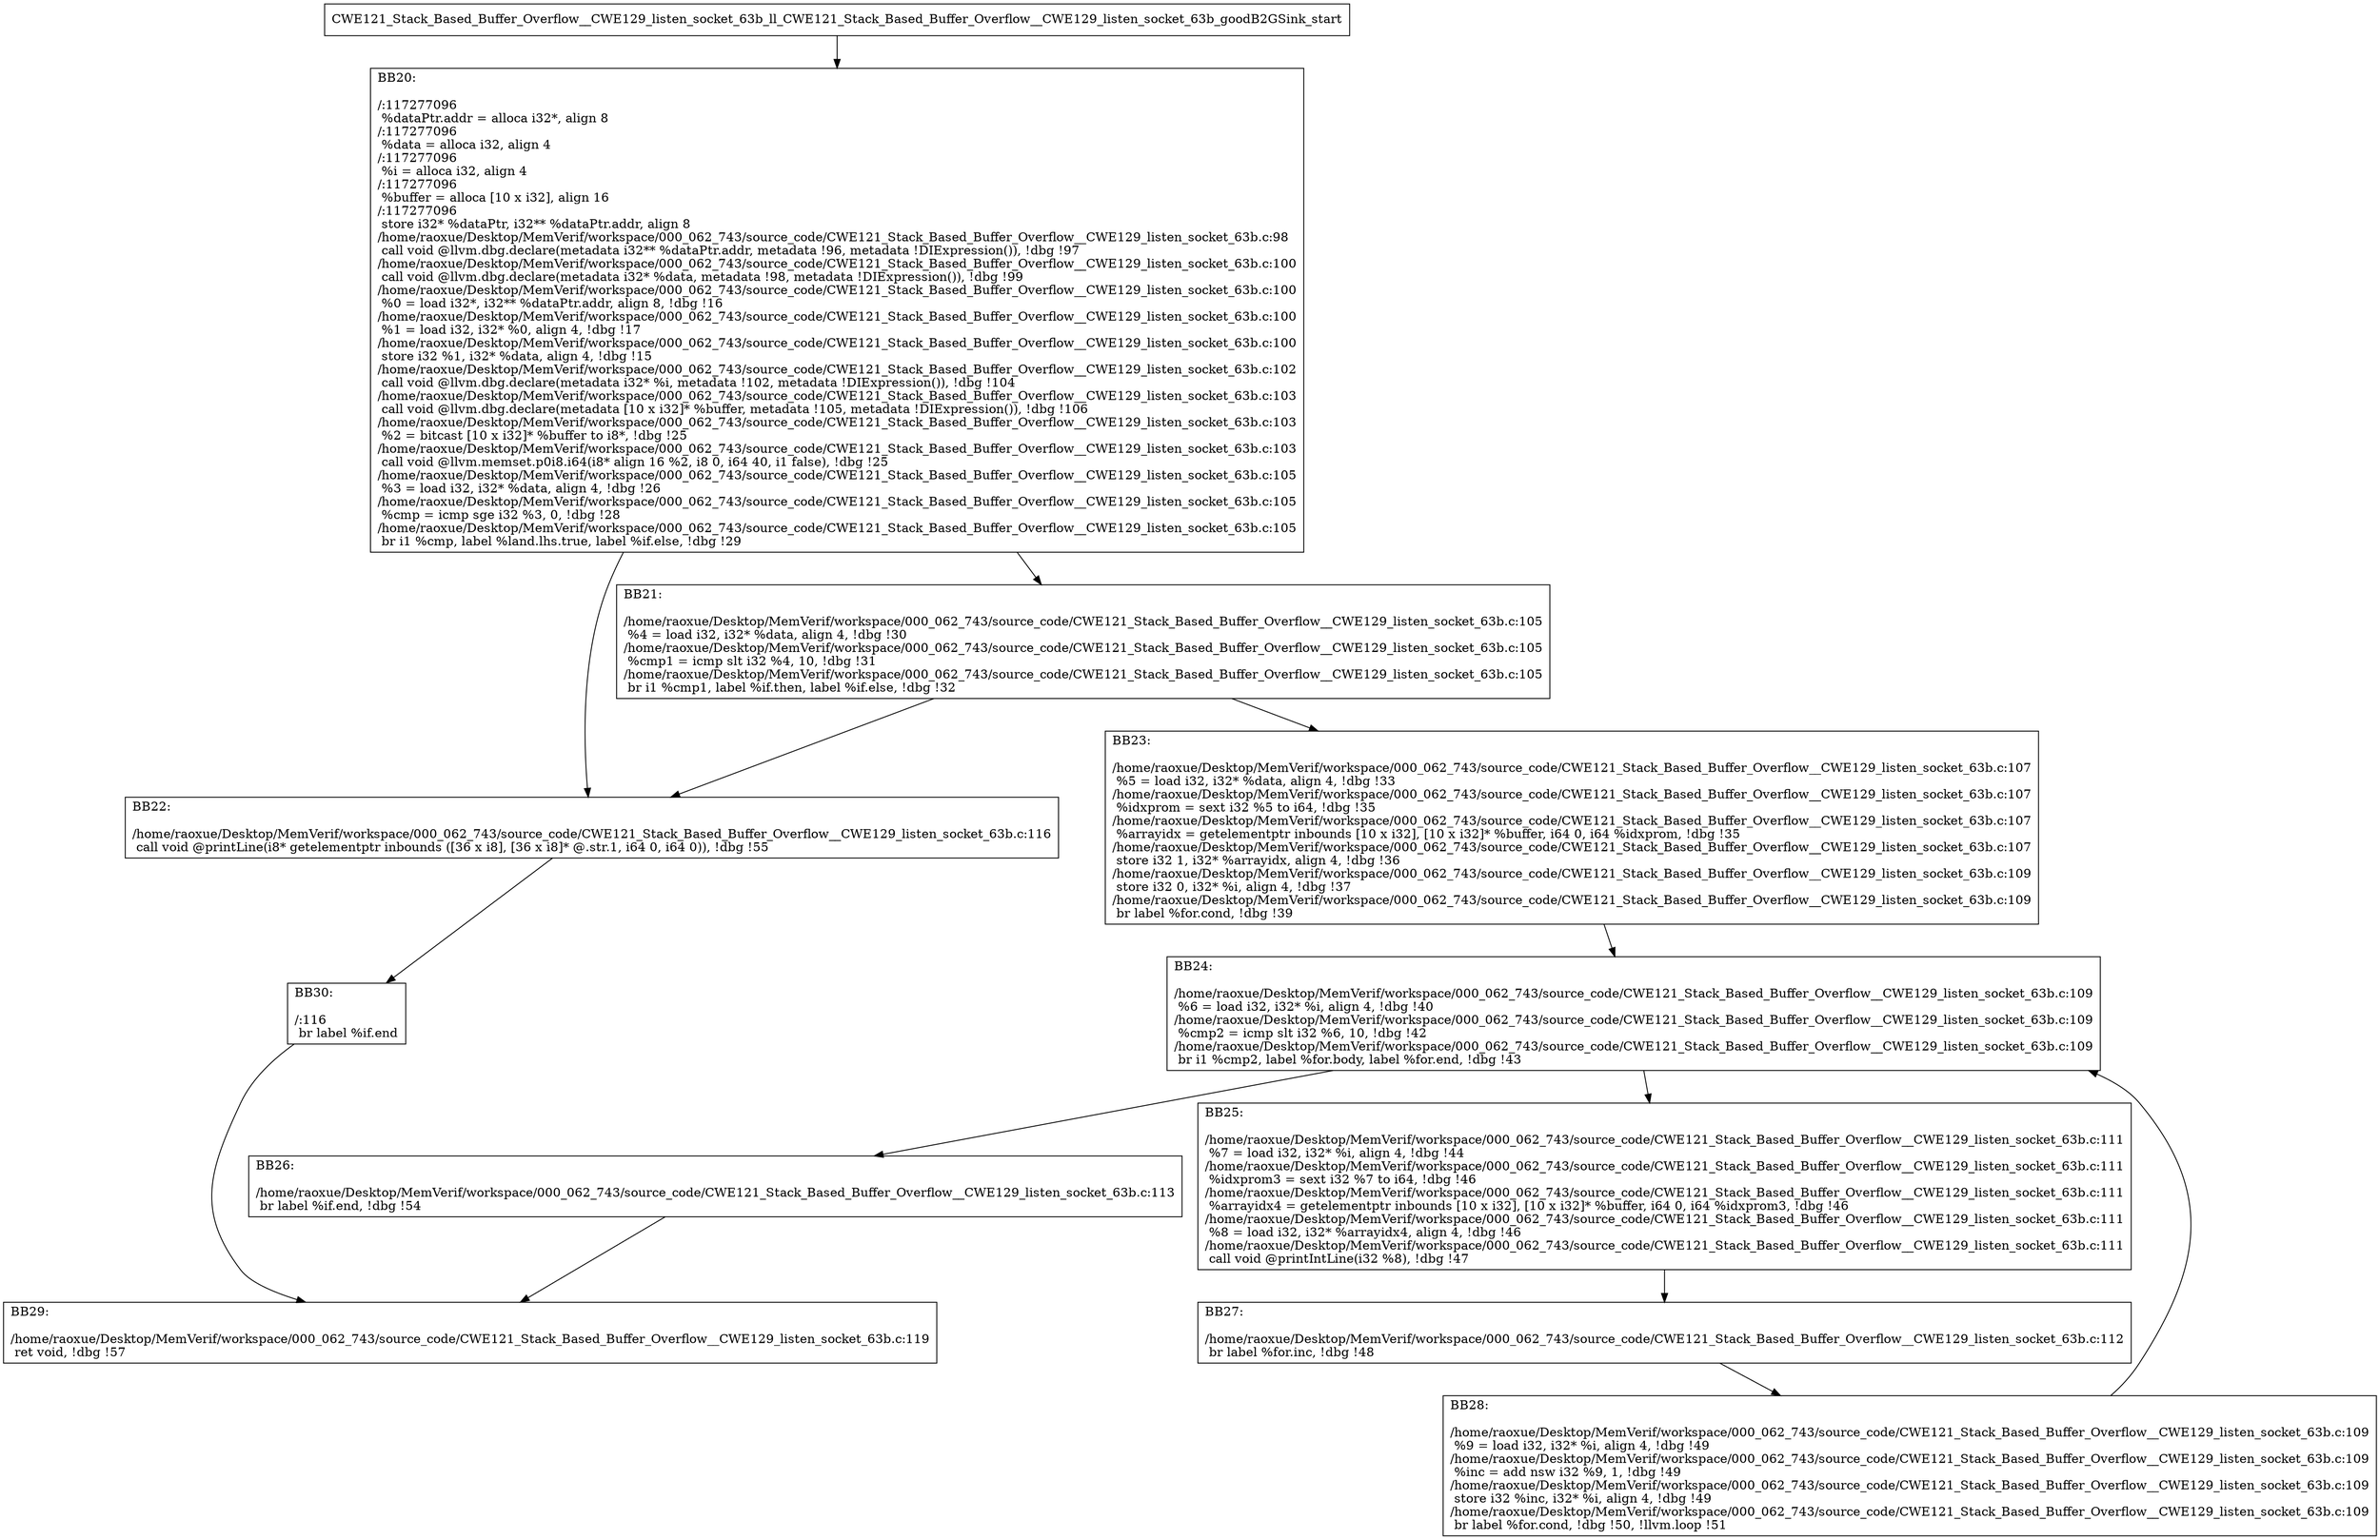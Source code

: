 digraph "CFG for'CWE121_Stack_Based_Buffer_Overflow__CWE129_listen_socket_63b_ll_CWE121_Stack_Based_Buffer_Overflow__CWE129_listen_socket_63b_goodB2GSink' function" {
	BBCWE121_Stack_Based_Buffer_Overflow__CWE129_listen_socket_63b_ll_CWE121_Stack_Based_Buffer_Overflow__CWE129_listen_socket_63b_goodB2GSink_start[shape=record,label="{CWE121_Stack_Based_Buffer_Overflow__CWE129_listen_socket_63b_ll_CWE121_Stack_Based_Buffer_Overflow__CWE129_listen_socket_63b_goodB2GSink_start}"];
	BBCWE121_Stack_Based_Buffer_Overflow__CWE129_listen_socket_63b_ll_CWE121_Stack_Based_Buffer_Overflow__CWE129_listen_socket_63b_goodB2GSink_start-> CWE121_Stack_Based_Buffer_Overflow__CWE129_listen_socket_63b_ll_CWE121_Stack_Based_Buffer_Overflow__CWE129_listen_socket_63b_goodB2GSinkBB20;
	CWE121_Stack_Based_Buffer_Overflow__CWE129_listen_socket_63b_ll_CWE121_Stack_Based_Buffer_Overflow__CWE129_listen_socket_63b_goodB2GSinkBB20 [shape=record, label="{BB20:\l\l/:117277096\l
  %dataPtr.addr = alloca i32*, align 8\l
/:117277096\l
  %data = alloca i32, align 4\l
/:117277096\l
  %i = alloca i32, align 4\l
/:117277096\l
  %buffer = alloca [10 x i32], align 16\l
/:117277096\l
  store i32* %dataPtr, i32** %dataPtr.addr, align 8\l
/home/raoxue/Desktop/MemVerif/workspace/000_062_743/source_code/CWE121_Stack_Based_Buffer_Overflow__CWE129_listen_socket_63b.c:98\l
  call void @llvm.dbg.declare(metadata i32** %dataPtr.addr, metadata !96, metadata !DIExpression()), !dbg !97\l
/home/raoxue/Desktop/MemVerif/workspace/000_062_743/source_code/CWE121_Stack_Based_Buffer_Overflow__CWE129_listen_socket_63b.c:100\l
  call void @llvm.dbg.declare(metadata i32* %data, metadata !98, metadata !DIExpression()), !dbg !99\l
/home/raoxue/Desktop/MemVerif/workspace/000_062_743/source_code/CWE121_Stack_Based_Buffer_Overflow__CWE129_listen_socket_63b.c:100\l
  %0 = load i32*, i32** %dataPtr.addr, align 8, !dbg !16\l
/home/raoxue/Desktop/MemVerif/workspace/000_062_743/source_code/CWE121_Stack_Based_Buffer_Overflow__CWE129_listen_socket_63b.c:100\l
  %1 = load i32, i32* %0, align 4, !dbg !17\l
/home/raoxue/Desktop/MemVerif/workspace/000_062_743/source_code/CWE121_Stack_Based_Buffer_Overflow__CWE129_listen_socket_63b.c:100\l
  store i32 %1, i32* %data, align 4, !dbg !15\l
/home/raoxue/Desktop/MemVerif/workspace/000_062_743/source_code/CWE121_Stack_Based_Buffer_Overflow__CWE129_listen_socket_63b.c:102\l
  call void @llvm.dbg.declare(metadata i32* %i, metadata !102, metadata !DIExpression()), !dbg !104\l
/home/raoxue/Desktop/MemVerif/workspace/000_062_743/source_code/CWE121_Stack_Based_Buffer_Overflow__CWE129_listen_socket_63b.c:103\l
  call void @llvm.dbg.declare(metadata [10 x i32]* %buffer, metadata !105, metadata !DIExpression()), !dbg !106\l
/home/raoxue/Desktop/MemVerif/workspace/000_062_743/source_code/CWE121_Stack_Based_Buffer_Overflow__CWE129_listen_socket_63b.c:103\l
  %2 = bitcast [10 x i32]* %buffer to i8*, !dbg !25\l
/home/raoxue/Desktop/MemVerif/workspace/000_062_743/source_code/CWE121_Stack_Based_Buffer_Overflow__CWE129_listen_socket_63b.c:103\l
  call void @llvm.memset.p0i8.i64(i8* align 16 %2, i8 0, i64 40, i1 false), !dbg !25\l
/home/raoxue/Desktop/MemVerif/workspace/000_062_743/source_code/CWE121_Stack_Based_Buffer_Overflow__CWE129_listen_socket_63b.c:105\l
  %3 = load i32, i32* %data, align 4, !dbg !26\l
/home/raoxue/Desktop/MemVerif/workspace/000_062_743/source_code/CWE121_Stack_Based_Buffer_Overflow__CWE129_listen_socket_63b.c:105\l
  %cmp = icmp sge i32 %3, 0, !dbg !28\l
/home/raoxue/Desktop/MemVerif/workspace/000_062_743/source_code/CWE121_Stack_Based_Buffer_Overflow__CWE129_listen_socket_63b.c:105\l
  br i1 %cmp, label %land.lhs.true, label %if.else, !dbg !29\l
}"];
	CWE121_Stack_Based_Buffer_Overflow__CWE129_listen_socket_63b_ll_CWE121_Stack_Based_Buffer_Overflow__CWE129_listen_socket_63b_goodB2GSinkBB20-> CWE121_Stack_Based_Buffer_Overflow__CWE129_listen_socket_63b_ll_CWE121_Stack_Based_Buffer_Overflow__CWE129_listen_socket_63b_goodB2GSinkBB21;
	CWE121_Stack_Based_Buffer_Overflow__CWE129_listen_socket_63b_ll_CWE121_Stack_Based_Buffer_Overflow__CWE129_listen_socket_63b_goodB2GSinkBB20-> CWE121_Stack_Based_Buffer_Overflow__CWE129_listen_socket_63b_ll_CWE121_Stack_Based_Buffer_Overflow__CWE129_listen_socket_63b_goodB2GSinkBB22;
	CWE121_Stack_Based_Buffer_Overflow__CWE129_listen_socket_63b_ll_CWE121_Stack_Based_Buffer_Overflow__CWE129_listen_socket_63b_goodB2GSinkBB21 [shape=record, label="{BB21:\l\l/home/raoxue/Desktop/MemVerif/workspace/000_062_743/source_code/CWE121_Stack_Based_Buffer_Overflow__CWE129_listen_socket_63b.c:105\l
  %4 = load i32, i32* %data, align 4, !dbg !30\l
/home/raoxue/Desktop/MemVerif/workspace/000_062_743/source_code/CWE121_Stack_Based_Buffer_Overflow__CWE129_listen_socket_63b.c:105\l
  %cmp1 = icmp slt i32 %4, 10, !dbg !31\l
/home/raoxue/Desktop/MemVerif/workspace/000_062_743/source_code/CWE121_Stack_Based_Buffer_Overflow__CWE129_listen_socket_63b.c:105\l
  br i1 %cmp1, label %if.then, label %if.else, !dbg !32\l
}"];
	CWE121_Stack_Based_Buffer_Overflow__CWE129_listen_socket_63b_ll_CWE121_Stack_Based_Buffer_Overflow__CWE129_listen_socket_63b_goodB2GSinkBB21-> CWE121_Stack_Based_Buffer_Overflow__CWE129_listen_socket_63b_ll_CWE121_Stack_Based_Buffer_Overflow__CWE129_listen_socket_63b_goodB2GSinkBB23;
	CWE121_Stack_Based_Buffer_Overflow__CWE129_listen_socket_63b_ll_CWE121_Stack_Based_Buffer_Overflow__CWE129_listen_socket_63b_goodB2GSinkBB21-> CWE121_Stack_Based_Buffer_Overflow__CWE129_listen_socket_63b_ll_CWE121_Stack_Based_Buffer_Overflow__CWE129_listen_socket_63b_goodB2GSinkBB22;
	CWE121_Stack_Based_Buffer_Overflow__CWE129_listen_socket_63b_ll_CWE121_Stack_Based_Buffer_Overflow__CWE129_listen_socket_63b_goodB2GSinkBB23 [shape=record, label="{BB23:\l\l/home/raoxue/Desktop/MemVerif/workspace/000_062_743/source_code/CWE121_Stack_Based_Buffer_Overflow__CWE129_listen_socket_63b.c:107\l
  %5 = load i32, i32* %data, align 4, !dbg !33\l
/home/raoxue/Desktop/MemVerif/workspace/000_062_743/source_code/CWE121_Stack_Based_Buffer_Overflow__CWE129_listen_socket_63b.c:107\l
  %idxprom = sext i32 %5 to i64, !dbg !35\l
/home/raoxue/Desktop/MemVerif/workspace/000_062_743/source_code/CWE121_Stack_Based_Buffer_Overflow__CWE129_listen_socket_63b.c:107\l
  %arrayidx = getelementptr inbounds [10 x i32], [10 x i32]* %buffer, i64 0, i64 %idxprom, !dbg !35\l
/home/raoxue/Desktop/MemVerif/workspace/000_062_743/source_code/CWE121_Stack_Based_Buffer_Overflow__CWE129_listen_socket_63b.c:107\l
  store i32 1, i32* %arrayidx, align 4, !dbg !36\l
/home/raoxue/Desktop/MemVerif/workspace/000_062_743/source_code/CWE121_Stack_Based_Buffer_Overflow__CWE129_listen_socket_63b.c:109\l
  store i32 0, i32* %i, align 4, !dbg !37\l
/home/raoxue/Desktop/MemVerif/workspace/000_062_743/source_code/CWE121_Stack_Based_Buffer_Overflow__CWE129_listen_socket_63b.c:109\l
  br label %for.cond, !dbg !39\l
}"];
	CWE121_Stack_Based_Buffer_Overflow__CWE129_listen_socket_63b_ll_CWE121_Stack_Based_Buffer_Overflow__CWE129_listen_socket_63b_goodB2GSinkBB23-> CWE121_Stack_Based_Buffer_Overflow__CWE129_listen_socket_63b_ll_CWE121_Stack_Based_Buffer_Overflow__CWE129_listen_socket_63b_goodB2GSinkBB24;
	CWE121_Stack_Based_Buffer_Overflow__CWE129_listen_socket_63b_ll_CWE121_Stack_Based_Buffer_Overflow__CWE129_listen_socket_63b_goodB2GSinkBB24 [shape=record, label="{BB24:\l\l/home/raoxue/Desktop/MemVerif/workspace/000_062_743/source_code/CWE121_Stack_Based_Buffer_Overflow__CWE129_listen_socket_63b.c:109\l
  %6 = load i32, i32* %i, align 4, !dbg !40\l
/home/raoxue/Desktop/MemVerif/workspace/000_062_743/source_code/CWE121_Stack_Based_Buffer_Overflow__CWE129_listen_socket_63b.c:109\l
  %cmp2 = icmp slt i32 %6, 10, !dbg !42\l
/home/raoxue/Desktop/MemVerif/workspace/000_062_743/source_code/CWE121_Stack_Based_Buffer_Overflow__CWE129_listen_socket_63b.c:109\l
  br i1 %cmp2, label %for.body, label %for.end, !dbg !43\l
}"];
	CWE121_Stack_Based_Buffer_Overflow__CWE129_listen_socket_63b_ll_CWE121_Stack_Based_Buffer_Overflow__CWE129_listen_socket_63b_goodB2GSinkBB24-> CWE121_Stack_Based_Buffer_Overflow__CWE129_listen_socket_63b_ll_CWE121_Stack_Based_Buffer_Overflow__CWE129_listen_socket_63b_goodB2GSinkBB25;
	CWE121_Stack_Based_Buffer_Overflow__CWE129_listen_socket_63b_ll_CWE121_Stack_Based_Buffer_Overflow__CWE129_listen_socket_63b_goodB2GSinkBB24-> CWE121_Stack_Based_Buffer_Overflow__CWE129_listen_socket_63b_ll_CWE121_Stack_Based_Buffer_Overflow__CWE129_listen_socket_63b_goodB2GSinkBB26;
	CWE121_Stack_Based_Buffer_Overflow__CWE129_listen_socket_63b_ll_CWE121_Stack_Based_Buffer_Overflow__CWE129_listen_socket_63b_goodB2GSinkBB25 [shape=record, label="{BB25:\l\l/home/raoxue/Desktop/MemVerif/workspace/000_062_743/source_code/CWE121_Stack_Based_Buffer_Overflow__CWE129_listen_socket_63b.c:111\l
  %7 = load i32, i32* %i, align 4, !dbg !44\l
/home/raoxue/Desktop/MemVerif/workspace/000_062_743/source_code/CWE121_Stack_Based_Buffer_Overflow__CWE129_listen_socket_63b.c:111\l
  %idxprom3 = sext i32 %7 to i64, !dbg !46\l
/home/raoxue/Desktop/MemVerif/workspace/000_062_743/source_code/CWE121_Stack_Based_Buffer_Overflow__CWE129_listen_socket_63b.c:111\l
  %arrayidx4 = getelementptr inbounds [10 x i32], [10 x i32]* %buffer, i64 0, i64 %idxprom3, !dbg !46\l
/home/raoxue/Desktop/MemVerif/workspace/000_062_743/source_code/CWE121_Stack_Based_Buffer_Overflow__CWE129_listen_socket_63b.c:111\l
  %8 = load i32, i32* %arrayidx4, align 4, !dbg !46\l
/home/raoxue/Desktop/MemVerif/workspace/000_062_743/source_code/CWE121_Stack_Based_Buffer_Overflow__CWE129_listen_socket_63b.c:111\l
  call void @printIntLine(i32 %8), !dbg !47\l
}"];
	CWE121_Stack_Based_Buffer_Overflow__CWE129_listen_socket_63b_ll_CWE121_Stack_Based_Buffer_Overflow__CWE129_listen_socket_63b_goodB2GSinkBB25-> CWE121_Stack_Based_Buffer_Overflow__CWE129_listen_socket_63b_ll_CWE121_Stack_Based_Buffer_Overflow__CWE129_listen_socket_63b_goodB2GSinkBB27;
	CWE121_Stack_Based_Buffer_Overflow__CWE129_listen_socket_63b_ll_CWE121_Stack_Based_Buffer_Overflow__CWE129_listen_socket_63b_goodB2GSinkBB27 [shape=record, label="{BB27:\l\l/home/raoxue/Desktop/MemVerif/workspace/000_062_743/source_code/CWE121_Stack_Based_Buffer_Overflow__CWE129_listen_socket_63b.c:112\l
  br label %for.inc, !dbg !48\l
}"];
	CWE121_Stack_Based_Buffer_Overflow__CWE129_listen_socket_63b_ll_CWE121_Stack_Based_Buffer_Overflow__CWE129_listen_socket_63b_goodB2GSinkBB27-> CWE121_Stack_Based_Buffer_Overflow__CWE129_listen_socket_63b_ll_CWE121_Stack_Based_Buffer_Overflow__CWE129_listen_socket_63b_goodB2GSinkBB28;
	CWE121_Stack_Based_Buffer_Overflow__CWE129_listen_socket_63b_ll_CWE121_Stack_Based_Buffer_Overflow__CWE129_listen_socket_63b_goodB2GSinkBB28 [shape=record, label="{BB28:\l\l/home/raoxue/Desktop/MemVerif/workspace/000_062_743/source_code/CWE121_Stack_Based_Buffer_Overflow__CWE129_listen_socket_63b.c:109\l
  %9 = load i32, i32* %i, align 4, !dbg !49\l
/home/raoxue/Desktop/MemVerif/workspace/000_062_743/source_code/CWE121_Stack_Based_Buffer_Overflow__CWE129_listen_socket_63b.c:109\l
  %inc = add nsw i32 %9, 1, !dbg !49\l
/home/raoxue/Desktop/MemVerif/workspace/000_062_743/source_code/CWE121_Stack_Based_Buffer_Overflow__CWE129_listen_socket_63b.c:109\l
  store i32 %inc, i32* %i, align 4, !dbg !49\l
/home/raoxue/Desktop/MemVerif/workspace/000_062_743/source_code/CWE121_Stack_Based_Buffer_Overflow__CWE129_listen_socket_63b.c:109\l
  br label %for.cond, !dbg !50, !llvm.loop !51\l
}"];
	CWE121_Stack_Based_Buffer_Overflow__CWE129_listen_socket_63b_ll_CWE121_Stack_Based_Buffer_Overflow__CWE129_listen_socket_63b_goodB2GSinkBB28-> CWE121_Stack_Based_Buffer_Overflow__CWE129_listen_socket_63b_ll_CWE121_Stack_Based_Buffer_Overflow__CWE129_listen_socket_63b_goodB2GSinkBB24;
	CWE121_Stack_Based_Buffer_Overflow__CWE129_listen_socket_63b_ll_CWE121_Stack_Based_Buffer_Overflow__CWE129_listen_socket_63b_goodB2GSinkBB26 [shape=record, label="{BB26:\l\l/home/raoxue/Desktop/MemVerif/workspace/000_062_743/source_code/CWE121_Stack_Based_Buffer_Overflow__CWE129_listen_socket_63b.c:113\l
  br label %if.end, !dbg !54\l
}"];
	CWE121_Stack_Based_Buffer_Overflow__CWE129_listen_socket_63b_ll_CWE121_Stack_Based_Buffer_Overflow__CWE129_listen_socket_63b_goodB2GSinkBB26-> CWE121_Stack_Based_Buffer_Overflow__CWE129_listen_socket_63b_ll_CWE121_Stack_Based_Buffer_Overflow__CWE129_listen_socket_63b_goodB2GSinkBB29;
	CWE121_Stack_Based_Buffer_Overflow__CWE129_listen_socket_63b_ll_CWE121_Stack_Based_Buffer_Overflow__CWE129_listen_socket_63b_goodB2GSinkBB22 [shape=record, label="{BB22:\l\l/home/raoxue/Desktop/MemVerif/workspace/000_062_743/source_code/CWE121_Stack_Based_Buffer_Overflow__CWE129_listen_socket_63b.c:116\l
  call void @printLine(i8* getelementptr inbounds ([36 x i8], [36 x i8]* @.str.1, i64 0, i64 0)), !dbg !55\l
}"];
	CWE121_Stack_Based_Buffer_Overflow__CWE129_listen_socket_63b_ll_CWE121_Stack_Based_Buffer_Overflow__CWE129_listen_socket_63b_goodB2GSinkBB22-> CWE121_Stack_Based_Buffer_Overflow__CWE129_listen_socket_63b_ll_CWE121_Stack_Based_Buffer_Overflow__CWE129_listen_socket_63b_goodB2GSinkBB30;
	CWE121_Stack_Based_Buffer_Overflow__CWE129_listen_socket_63b_ll_CWE121_Stack_Based_Buffer_Overflow__CWE129_listen_socket_63b_goodB2GSinkBB30 [shape=record, label="{BB30:\l\l/:116\l
  br label %if.end\l
}"];
	CWE121_Stack_Based_Buffer_Overflow__CWE129_listen_socket_63b_ll_CWE121_Stack_Based_Buffer_Overflow__CWE129_listen_socket_63b_goodB2GSinkBB30-> CWE121_Stack_Based_Buffer_Overflow__CWE129_listen_socket_63b_ll_CWE121_Stack_Based_Buffer_Overflow__CWE129_listen_socket_63b_goodB2GSinkBB29;
	CWE121_Stack_Based_Buffer_Overflow__CWE129_listen_socket_63b_ll_CWE121_Stack_Based_Buffer_Overflow__CWE129_listen_socket_63b_goodB2GSinkBB29 [shape=record, label="{BB29:\l\l/home/raoxue/Desktop/MemVerif/workspace/000_062_743/source_code/CWE121_Stack_Based_Buffer_Overflow__CWE129_listen_socket_63b.c:119\l
  ret void, !dbg !57\l
}"];
}
